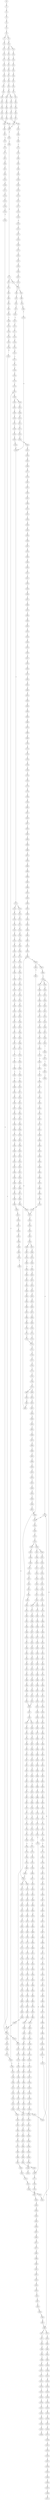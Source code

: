strict digraph  {
	S0 -> S1 [ label = T ];
	S1 -> S2 [ label = T ];
	S2 -> S3 [ label = C ];
	S3 -> S4 [ label = A ];
	S4 -> S5 [ label = A ];
	S5 -> S6 [ label = C ];
	S6 -> S7 [ label = C ];
	S6 -> S8 [ label = T ];
	S7 -> S9 [ label = G ];
	S8 -> S10 [ label = G ];
	S9 -> S11 [ label = G ];
	S10 -> S12 [ label = G ];
	S10 -> S13 [ label = C ];
	S11 -> S14 [ label = C ];
	S12 -> S15 [ label = C ];
	S13 -> S16 [ label = C ];
	S14 -> S17 [ label = C ];
	S15 -> S18 [ label = C ];
	S16 -> S19 [ label = C ];
	S17 -> S20 [ label = C ];
	S18 -> S21 [ label = C ];
	S19 -> S22 [ label = T ];
	S20 -> S23 [ label = A ];
	S21 -> S24 [ label = A ];
	S22 -> S25 [ label = A ];
	S23 -> S26 [ label = G ];
	S24 -> S27 [ label = G ];
	S25 -> S28 [ label = G ];
	S26 -> S29 [ label = T ];
	S27 -> S30 [ label = G ];
	S28 -> S31 [ label = G ];
	S29 -> S32 [ label = T ];
	S30 -> S33 [ label = T ];
	S31 -> S34 [ label = T ];
	S32 -> S35 [ label = G ];
	S33 -> S36 [ label = G ];
	S34 -> S37 [ label = G ];
	S35 -> S38 [ label = T ];
	S36 -> S39 [ label = C ];
	S36 -> S40 [ label = G ];
	S37 -> S41 [ label = T ];
	S38 -> S42 [ label = G ];
	S39 -> S43 [ label = G ];
	S40 -> S44 [ label = G ];
	S41 -> S45 [ label = G ];
	S42 -> S46 [ label = C ];
	S43 -> S47 [ label = C ];
	S44 -> S48 [ label = C ];
	S45 -> S49 [ label = C ];
	S46 -> S50 [ label = G ];
	S47 -> S51 [ label = G ];
	S48 -> S52 [ label = T ];
	S49 -> S53 [ label = G ];
	S50 -> S54 [ label = T ];
	S51 -> S55 [ label = T ];
	S52 -> S56 [ label = T ];
	S53 -> S57 [ label = T ];
	S54 -> S58 [ label = C ];
	S55 -> S59 [ label = C ];
	S56 -> S60 [ label = C ];
	S57 -> S61 [ label = C ];
	S58 -> S62 [ label = G ];
	S59 -> S63 [ label = G ];
	S60 -> S64 [ label = G ];
	S61 -> S62 [ label = G ];
	S62 -> S65 [ label = A ];
	S63 -> S66 [ label = T ];
	S64 -> S67 [ label = A ];
	S65 -> S68 [ label = A ];
	S66 -> S69 [ label = G ];
	S67 -> S70 [ label = A ];
	S68 -> S71 [ label = C ];
	S69 -> S72 [ label = C ];
	S70 -> S73 [ label = C ];
	S71 -> S74 [ label = C ];
	S71 -> S75 [ label = A ];
	S72 -> S76 [ label = A ];
	S73 -> S77 [ label = A ];
	S74 -> S78 [ label = T ];
	S75 -> S79 [ label = C ];
	S76 -> S80 [ label = T ];
	S77 -> S81 [ label = C ];
	S78 -> S82 [ label = T ];
	S78 -> S83 [ label = G ];
	S79 -> S84 [ label = C ];
	S80 -> S85 [ label = C ];
	S81 -> S86 [ label = G ];
	S82 -> S87 [ label = C ];
	S83 -> S88 [ label = T ];
	S84 -> S89 [ label = C ];
	S85 -> S90 [ label = C ];
	S86 -> S91 [ label = C ];
	S87 -> S92 [ label = G ];
	S88 -> S93 [ label = C ];
	S89 -> S94 [ label = G ];
	S90 -> S95 [ label = G ];
	S91 -> S96 [ label = G ];
	S92 -> S97 [ label = T ];
	S93 -> S98 [ label = G ];
	S94 -> S99 [ label = T ];
	S95 -> S100 [ label = C ];
	S96 -> S101 [ label = C ];
	S97 -> S102 [ label = A ];
	S98 -> S103 [ label = C ];
	S99 -> S104 [ label = A ];
	S100 -> S105 [ label = A ];
	S101 -> S106 [ label = A ];
	S102 -> S107 [ label = C ];
	S103 -> S108 [ label = G ];
	S104 -> S109 [ label = C ];
	S105 -> S110 [ label = C ];
	S106 -> S111 [ label = C ];
	S107 -> S112 [ label = T ];
	S108 -> S113 [ label = C ];
	S109 -> S114 [ label = G ];
	S110 -> S115 [ label = G ];
	S111 -> S116 [ label = G ];
	S112 -> S117 [ label = T ];
	S113 -> S118 [ label = G ];
	S113 -> S119 [ label = A ];
	S114 -> S120 [ label = T ];
	S115 -> S121 [ label = T ];
	S116 -> S122 [ label = T ];
	S117 -> S123 [ label = C ];
	S118 -> S124 [ label = A ];
	S119 -> S125 [ label = A ];
	S120 -> S126 [ label = C ];
	S121 -> S127 [ label = C ];
	S122 -> S128 [ label = C ];
	S123 -> S129 [ label = A ];
	S124 -> S130 [ label = G ];
	S125 -> S131 [ label = C ];
	S126 -> S132 [ label = C ];
	S127 -> S133 [ label = G ];
	S128 -> S134 [ label = C ];
	S129 -> S135 [ label = A ];
	S130 -> S136 [ label = C ];
	S131 -> S137 [ label = C ];
	S132 -> S138 [ label = A ];
	S133 -> S139 [ label = A ];
	S134 -> S140 [ label = A ];
	S135 -> S141 [ label = G ];
	S136 -> S142 [ label = A ];
	S137 -> S143 [ label = C ];
	S138 -> S144 [ label = G ];
	S139 -> S145 [ label = G ];
	S140 -> S146 [ label = G ];
	S141 -> S147 [ label = C ];
	S142 -> S148 [ label = G ];
	S143 -> S149 [ label = G ];
	S144 -> S150 [ label = C ];
	S145 -> S151 [ label = C ];
	S146 -> S150 [ label = C ];
	S147 -> S152 [ label = G ];
	S148 -> S153 [ label = T ];
	S149 -> S154 [ label = T ];
	S150 -> S155 [ label = T ];
	S150 -> S156 [ label = G ];
	S151 -> S157 [ label = G ];
	S152 -> S158 [ label = A ];
	S153 -> S159 [ label = G ];
	S154 -> S160 [ label = A ];
	S155 -> S161 [ label = T ];
	S156 -> S162 [ label = A ];
	S157 -> S163 [ label = A ];
	S158 -> S164 [ label = G ];
	S159 -> S165 [ label = C ];
	S160 -> S166 [ label = C ];
	S161 -> S167 [ label = C ];
	S162 -> S168 [ label = G ];
	S163 -> S169 [ label = G ];
	S164 -> S170 [ label = T ];
	S165 -> S171 [ label = A ];
	S166 -> S172 [ label = A ];
	S167 -> S173 [ label = A ];
	S168 -> S174 [ label = T ];
	S169 -> S175 [ label = T ];
	S170 -> S176 [ label = C ];
	S171 -> S177 [ label = A ];
	S172 -> S178 [ label = G ];
	S173 -> S179 [ label = C ];
	S174 -> S180 [ label = C ];
	S175 -> S181 [ label = C ];
	S176 -> S182 [ label = C ];
	S177 -> S183 [ label = C ];
	S178 -> S184 [ label = C ];
	S179 -> S185 [ label = G ];
	S180 -> S182 [ label = C ];
	S180 -> S186 [ label = T ];
	S181 -> S187 [ label = G ];
	S182 -> S188 [ label = C ];
	S183 -> S189 [ label = A ];
	S184 -> S190 [ label = A ];
	S185 -> S191 [ label = C ];
	S186 -> S192 [ label = C ];
	S187 -> S193 [ label = A ];
	S188 -> S194 [ label = T ];
	S188 -> S195 [ label = G ];
	S189 -> S196 [ label = G ];
	S190 -> S197 [ label = G ];
	S191 -> S198 [ label = C ];
	S192 -> S199 [ label = G ];
	S193 -> S200 [ label = A ];
	S194 -> S201 [ label = C ];
	S195 -> S202 [ label = C ];
	S196 -> S203 [ label = C ];
	S197 -> S204 [ label = G ];
	S198 -> S205 [ label = C ];
	S199 -> S206 [ label = T ];
	S200 -> S207 [ label = C ];
	S201 -> S208 [ label = C ];
	S202 -> S209 [ label = C ];
	S203 -> S210 [ label = T ];
	S204 -> S211 [ label = T ];
	S205 -> S212 [ label = T ];
	S206 -> S213 [ label = C ];
	S207 -> S214 [ label = C ];
	S208 -> S215 [ label = G ];
	S209 -> S216 [ label = T ];
	S210 -> S217 [ label = A ];
	S211 -> S218 [ label = G ];
	S212 -> S219 [ label = T ];
	S213 -> S220 [ label = T ];
	S214 -> S78 [ label = T ];
	S215 -> S221 [ label = G ];
	S216 -> S222 [ label = G ];
	S217 -> S223 [ label = C ];
	S218 -> S224 [ label = C ];
	S219 -> S225 [ label = C ];
	S220 -> S226 [ label = G ];
	S221 -> S227 [ label = T ];
	S222 -> S228 [ label = T ];
	S223 -> S229 [ label = G ];
	S224 -> S230 [ label = A ];
	S225 -> S231 [ label = A ];
	S226 -> S232 [ label = T ];
	S227 -> S233 [ label = C ];
	S228 -> S234 [ label = C ];
	S229 -> S235 [ label = A ];
	S230 -> S236 [ label = C ];
	S231 -> S237 [ label = T ];
	S232 -> S238 [ label = T ];
	S233 -> S239 [ label = T ];
	S234 -> S240 [ label = G ];
	S235 -> S241 [ label = G ];
	S236 -> S242 [ label = G ];
	S237 -> S243 [ label = C ];
	S238 -> S244 [ label = C ];
	S239 -> S245 [ label = G ];
	S240 -> S246 [ label = C ];
	S241 -> S247 [ label = A ];
	S242 -> S248 [ label = C ];
	S243 -> S249 [ label = C ];
	S244 -> S250 [ label = C ];
	S245 -> S251 [ label = G ];
	S246 -> S108 [ label = G ];
	S247 -> S252 [ label = A ];
	S248 -> S253 [ label = G ];
	S249 -> S254 [ label = A ];
	S250 -> S255 [ label = G ];
	S251 -> S256 [ label = A ];
	S252 -> S257 [ label = C ];
	S253 -> S258 [ label = G ];
	S254 -> S259 [ label = G ];
	S255 -> S260 [ label = T ];
	S256 -> S261 [ label = G ];
	S257 -> S262 [ label = T ];
	S258 -> S263 [ label = T ];
	S259 -> S264 [ label = A ];
	S260 -> S265 [ label = G ];
	S261 -> S266 [ label = G ];
	S262 -> S267 [ label = G ];
	S263 -> S268 [ label = G ];
	S264 -> S269 [ label = A ];
	S265 -> S270 [ label = G ];
	S266 -> S271 [ label = G ];
	S267 -> S272 [ label = G ];
	S268 -> S273 [ label = C ];
	S269 -> S274 [ label = C ];
	S270 -> S275 [ label = C ];
	S271 -> S276 [ label = T ];
	S272 -> S277 [ label = C ];
	S273 -> S278 [ label = C ];
	S274 -> S279 [ label = C ];
	S275 -> S280 [ label = C ];
	S276 -> S281 [ label = G ];
	S277 -> S282 [ label = G ];
	S278 -> S283 [ label = G ];
	S279 -> S284 [ label = A ];
	S279 -> S285 [ label = G ];
	S280 -> S286 [ label = C ];
	S281 -> S287 [ label = T ];
	S282 -> S288 [ label = C ];
	S283 -> S289 [ label = C ];
	S284 -> S290 [ label = G ];
	S284 -> S291 [ label = C ];
	S285 -> S292 [ label = G ];
	S286 -> S293 [ label = G ];
	S287 -> S294 [ label = T ];
	S288 -> S295 [ label = A ];
	S289 -> S296 [ label = A ];
	S290 -> S297 [ label = A ];
	S291 -> S298 [ label = C ];
	S292 -> S299 [ label = A ];
	S293 -> S300 [ label = T ];
	S294 -> S301 [ label = C ];
	S295 -> S302 [ label = G ];
	S296 -> S303 [ label = A ];
	S297 -> S304 [ label = C ];
	S298 -> S305 [ label = A ];
	S299 -> S306 [ label = C ];
	S300 -> S307 [ label = C ];
	S301 -> S308 [ label = C ];
	S302 -> S309 [ label = C ];
	S303 -> S310 [ label = C ];
	S304 -> S311 [ label = T ];
	S305 -> S312 [ label = C ];
	S306 -> S313 [ label = G ];
	S307 -> S314 [ label = C ];
	S308 -> S315 [ label = A ];
	S309 -> S316 [ label = G ];
	S310 -> S317 [ label = C ];
	S311 -> S318 [ label = C ];
	S312 -> S319 [ label = C ];
	S313 -> S320 [ label = C ];
	S314 -> S321 [ label = A ];
	S315 -> S322 [ label = G ];
	S316 -> S323 [ label = G ];
	S317 -> S324 [ label = A ];
	S318 -> S325 [ label = C ];
	S319 -> S326 [ label = C ];
	S320 -> S327 [ label = C ];
	S321 -> S328 [ label = G ];
	S322 -> S329 [ label = C ];
	S323 -> S330 [ label = G ];
	S324 -> S331 [ label = G ];
	S325 -> S332 [ label = C ];
	S326 -> S333 [ label = C ];
	S327 -> S334 [ label = C ];
	S328 -> S335 [ label = T ];
	S329 -> S336 [ label = A ];
	S330 -> S337 [ label = T ];
	S331 -> S338 [ label = T ];
	S332 -> S339 [ label = A ];
	S333 -> S340 [ label = T ];
	S334 -> S341 [ label = A ];
	S335 -> S342 [ label = A ];
	S336 -> S343 [ label = G ];
	S337 -> S344 [ label = G ];
	S338 -> S345 [ label = C ];
	S339 -> S346 [ label = T ];
	S340 -> S347 [ label = T ];
	S341 -> S348 [ label = T ];
	S342 -> S349 [ label = G ];
	S343 -> S350 [ label = A ];
	S344 -> S351 [ label = C ];
	S345 -> S352 [ label = G ];
	S346 -> S353 [ label = C ];
	S347 -> S354 [ label = C ];
	S348 -> S355 [ label = C ];
	S349 -> S356 [ label = G ];
	S349 -> S357 [ label = C ];
	S350 -> S358 [ label = T ];
	S351 -> S359 [ label = C ];
	S352 -> S360 [ label = C ];
	S353 -> S361 [ label = T ];
	S354 -> S362 [ label = C ];
	S354 -> S363 [ label = G ];
	S355 -> S364 [ label = G ];
	S356 -> S365 [ label = G ];
	S357 -> S366 [ label = T ];
	S358 -> S367 [ label = A ];
	S359 -> S368 [ label = G ];
	S360 -> S369 [ label = G ];
	S361 -> S370 [ label = G ];
	S362 -> S371 [ label = T ];
	S363 -> S372 [ label = A ];
	S364 -> S373 [ label = T ];
	S365 -> S374 [ label = T ];
	S366 -> S375 [ label = C ];
	S367 -> S376 [ label = A ];
	S368 -> S377 [ label = C ];
	S369 -> S378 [ label = C ];
	S370 -> S379 [ label = C ];
	S371 -> S380 [ label = G ];
	S372 -> S381 [ label = T ];
	S373 -> S382 [ label = C ];
	S374 -> S383 [ label = C ];
	S375 -> S384 [ label = C ];
	S376 -> S385 [ label = A ];
	S377 -> S386 [ label = C ];
	S378 -> S387 [ label = A ];
	S379 -> S388 [ label = C ];
	S380 -> S389 [ label = T ];
	S381 -> S390 [ label = C ];
	S382 -> S391 [ label = C ];
	S383 -> S392 [ label = A ];
	S384 -> S393 [ label = A ];
	S385 -> S394 [ label = A ];
	S386 -> S395 [ label = G ];
	S387 -> S396 [ label = G ];
	S388 -> S397 [ label = A ];
	S389 -> S398 [ label = C ];
	S390 -> S399 [ label = G ];
	S391 -> S400 [ label = T ];
	S392 -> S401 [ label = C ];
	S393 -> S402 [ label = C ];
	S394 -> S403 [ label = A ];
	S395 -> S404 [ label = G ];
	S396 -> S405 [ label = C ];
	S397 -> S406 [ label = G ];
	S398 -> S407 [ label = C ];
	S399 -> S408 [ label = T ];
	S400 -> S409 [ label = C ];
	S401 -> S410 [ label = T ];
	S402 -> S411 [ label = C ];
	S403 -> S412 [ label = C ];
	S404 -> S413 [ label = T ];
	S405 -> S414 [ label = C ];
	S406 -> S415 [ label = T ];
	S407 -> S416 [ label = T ];
	S408 -> S417 [ label = T ];
	S409 -> S418 [ label = T ];
	S410 -> S419 [ label = C ];
	S411 -> S420 [ label = G ];
	S412 -> S421 [ label = T ];
	S413 -> S422 [ label = G ];
	S414 -> S423 [ label = G ];
	S415 -> S424 [ label = C ];
	S416 -> S425 [ label = T ];
	S417 -> S426 [ label = T ];
	S418 -> S427 [ label = T ];
	S419 -> S428 [ label = G ];
	S420 -> S429 [ label = G ];
	S421 -> S430 [ label = T ];
	S422 -> S431 [ label = G ];
	S423 -> S432 [ label = G ];
	S424 -> S433 [ label = G ];
	S425 -> S434 [ label = G ];
	S426 -> S435 [ label = G ];
	S427 -> S436 [ label = C ];
	S428 -> S437 [ label = C ];
	S429 -> S438 [ label = A ];
	S430 -> S439 [ label = T ];
	S431 -> S440 [ label = T ];
	S432 -> S441 [ label = T ];
	S433 -> S442 [ label = T ];
	S434 -> S443 [ label = T ];
	S435 -> S444 [ label = T ];
	S436 -> S445 [ label = T ];
	S437 -> S446 [ label = T ];
	S438 -> S447 [ label = C ];
	S439 -> S448 [ label = G ];
	S440 -> S449 [ label = G ];
	S441 -> S450 [ label = G ];
	S442 -> S451 [ label = A ];
	S443 -> S452 [ label = A ];
	S444 -> S453 [ label = A ];
	S445 -> S454 [ label = C ];
	S446 -> S455 [ label = T ];
	S447 -> S456 [ label = G ];
	S448 -> S457 [ label = C ];
	S449 -> S458 [ label = G ];
	S450 -> S459 [ label = G ];
	S451 -> S460 [ label = A ];
	S452 -> S461 [ label = G ];
	S453 -> S462 [ label = G ];
	S454 -> S463 [ label = G ];
	S455 -> S464 [ label = C ];
	S456 -> S465 [ label = T ];
	S457 -> S466 [ label = C ];
	S458 -> S467 [ label = A ];
	S459 -> S468 [ label = A ];
	S460 -> S469 [ label = G ];
	S461 -> S470 [ label = G ];
	S462 -> S471 [ label = G ];
	S463 -> S472 [ label = G ];
	S464 -> S473 [ label = A ];
	S465 -> S474 [ label = C ];
	S466 -> S475 [ label = G ];
	S467 -> S476 [ label = A ];
	S468 -> S477 [ label = A ];
	S469 -> S478 [ label = A ];
	S470 -> S479 [ label = A ];
	S471 -> S480 [ label = A ];
	S472 -> S481 [ label = A ];
	S473 -> S482 [ label = T ];
	S474 -> S483 [ label = G ];
	S475 -> S484 [ label = T ];
	S476 -> S485 [ label = C ];
	S477 -> S486 [ label = G ];
	S478 -> S487 [ label = C ];
	S479 -> S488 [ label = G ];
	S480 -> S489 [ label = A ];
	S481 -> S490 [ label = G ];
	S482 -> S491 [ label = C ];
	S483 -> S492 [ label = T ];
	S484 -> S493 [ label = A ];
	S485 -> S494 [ label = C ];
	S486 -> S495 [ label = A ];
	S487 -> S496 [ label = G ];
	S488 -> S497 [ label = A ];
	S489 -> S498 [ label = A ];
	S490 -> S499 [ label = A ];
	S491 -> S500 [ label = C ];
	S492 -> S501 [ label = G ];
	S493 -> S502 [ label = G ];
	S494 -> S503 [ label = T ];
	S495 -> S504 [ label = A ];
	S496 -> S505 [ label = G ];
	S497 -> S506 [ label = G ];
	S498 -> S507 [ label = G ];
	S499 -> S508 [ label = G ];
	S500 -> S254 [ label = A ];
	S501 -> S509 [ label = A ];
	S502 -> S510 [ label = C ];
	S503 -> S511 [ label = C ];
	S504 -> S512 [ label = C ];
	S505 -> S513 [ label = C ];
	S506 -> S514 [ label = G ];
	S507 -> S515 [ label = G ];
	S508 -> S516 [ label = G ];
	S509 -> S517 [ label = C ];
	S510 -> S518 [ label = C ];
	S511 -> S519 [ label = G ];
	S512 -> S520 [ label = G ];
	S513 -> S521 [ label = T ];
	S514 -> S522 [ label = T ];
	S515 -> S523 [ label = T ];
	S516 -> S524 [ label = T ];
	S517 -> S525 [ label = C ];
	S518 -> S526 [ label = G ];
	S519 -> S527 [ label = G ];
	S520 -> S528 [ label = G ];
	S521 -> S529 [ label = C ];
	S522 -> S530 [ label = C ];
	S523 -> S531 [ label = C ];
	S524 -> S530 [ label = C ];
	S525 -> S532 [ label = G ];
	S526 -> S533 [ label = G ];
	S527 -> S534 [ label = C ];
	S528 -> S535 [ label = C ];
	S529 -> S536 [ label = T ];
	S530 -> S537 [ label = C ];
	S531 -> S538 [ label = C ];
	S532 -> S539 [ label = G ];
	S533 -> S540 [ label = T ];
	S534 -> S541 [ label = A ];
	S535 -> S542 [ label = A ];
	S536 -> S543 [ label = C ];
	S537 -> S544 [ label = C ];
	S538 -> S545 [ label = C ];
	S539 -> S546 [ label = T ];
	S540 -> S547 [ label = G ];
	S541 -> S548 [ label = C ];
	S542 -> S549 [ label = C ];
	S543 -> S550 [ label = G ];
	S544 -> S551 [ label = A ];
	S544 -> S552 [ label = G ];
	S545 -> S553 [ label = G ];
	S546 -> S554 [ label = C ];
	S547 -> S555 [ label = A ];
	S548 -> S556 [ label = G ];
	S549 -> S557 [ label = C ];
	S549 -> S558 [ label = T ];
	S550 -> S559 [ label = A ];
	S551 -> S560 [ label = G ];
	S552 -> S561 [ label = G ];
	S553 -> S562 [ label = A ];
	S554 -> S563 [ label = G ];
	S555 -> S564 [ label = C ];
	S556 -> S565 [ label = C ];
	S557 -> S566 [ label = G ];
	S558 -> S567 [ label = G ];
	S559 -> S568 [ label = A ];
	S560 -> S569 [ label = A ];
	S561 -> S570 [ label = A ];
	S562 -> S571 [ label = A ];
	S563 -> S572 [ label = C ];
	S564 -> S573 [ label = G ];
	S565 -> S574 [ label = G ];
	S566 -> S575 [ label = G ];
	S567 -> S576 [ label = G ];
	S568 -> S577 [ label = G ];
	S569 -> S578 [ label = G ];
	S570 -> S579 [ label = G ];
	S571 -> S580 [ label = G ];
	S572 -> S581 [ label = G ];
	S573 -> S582 [ label = T ];
	S574 -> S583 [ label = C ];
	S575 -> S584 [ label = G ];
	S576 -> S585 [ label = G ];
	S577 -> S586 [ label = T ];
	S578 -> S587 [ label = C ];
	S579 -> S588 [ label = G ];
	S580 -> S589 [ label = T ];
	S581 -> S590 [ label = T ];
	S582 -> S591 [ label = G ];
	S583 -> S592 [ label = G ];
	S584 -> S593 [ label = A ];
	S585 -> S594 [ label = A ];
	S586 -> S595 [ label = C ];
	S587 -> S596 [ label = C ];
	S588 -> S597 [ label = C ];
	S589 -> S598 [ label = C ];
	S590 -> S599 [ label = A ];
	S591 -> S600 [ label = G ];
	S592 -> S601 [ label = C ];
	S592 -> S602 [ label = G ];
	S593 -> S603 [ label = A ];
	S594 -> S604 [ label = A ];
	S595 -> S605 [ label = G ];
	S596 -> S606 [ label = A ];
	S597 -> S607 [ label = G ];
	S598 -> S608 [ label = G ];
	S599 -> S609 [ label = G ];
	S600 -> S610 [ label = G ];
	S601 -> S611 [ label = G ];
	S602 -> S612 [ label = C ];
	S603 -> S613 [ label = T ];
	S604 -> S614 [ label = C ];
	S605 -> S615 [ label = C ];
	S606 -> S616 [ label = C ];
	S607 -> S617 [ label = T ];
	S608 -> S618 [ label = A ];
	S609 -> S619 [ label = C ];
	S610 -> S620 [ label = T ];
	S611 -> S621 [ label = T ];
	S612 -> S622 [ label = T ];
	S613 -> S623 [ label = T ];
	S614 -> S624 [ label = T ];
	S615 -> S625 [ label = G ];
	S616 -> S626 [ label = G ];
	S617 -> S627 [ label = G ];
	S618 -> S628 [ label = G ];
	S619 -> S629 [ label = C ];
	S620 -> S630 [ label = A ];
	S621 -> S631 [ label = C ];
	S622 -> S632 [ label = G ];
	S623 -> S633 [ label = G ];
	S624 -> S634 [ label = G ];
	S625 -> S635 [ label = G ];
	S626 -> S636 [ label = G ];
	S627 -> S637 [ label = G ];
	S628 -> S638 [ label = G ];
	S629 -> S639 [ label = G ];
	S630 -> S640 [ label = C ];
	S631 -> S641 [ label = G ];
	S632 -> S642 [ label = G ];
	S633 -> S643 [ label = A ];
	S634 -> S644 [ label = G ];
	S635 -> S645 [ label = C ];
	S636 -> S646 [ label = T ];
	S637 -> S647 [ label = T ];
	S638 -> S648 [ label = T ];
	S639 -> S649 [ label = C ];
	S640 -> S650 [ label = T ];
	S641 -> S651 [ label = A ];
	S642 -> S652 [ label = A ];
	S643 -> S653 [ label = A ];
	S644 -> S654 [ label = A ];
	S645 -> S655 [ label = T ];
	S646 -> S656 [ label = T ];
	S647 -> S657 [ label = A ];
	S648 -> S658 [ label = A ];
	S649 -> S659 [ label = T ];
	S650 -> S660 [ label = A ];
	S651 -> S661 [ label = C ];
	S652 -> S662 [ label = A ];
	S653 -> S663 [ label = C ];
	S654 -> S664 [ label = C ];
	S655 -> S665 [ label = A ];
	S656 -> S666 [ label = A ];
	S657 -> S667 [ label = T ];
	S658 -> S668 [ label = T ];
	S659 -> S669 [ label = G ];
	S660 -> S670 [ label = T ];
	S661 -> S671 [ label = G ];
	S662 -> S672 [ label = T ];
	S663 -> S673 [ label = C ];
	S664 -> S674 [ label = C ];
	S665 -> S675 [ label = T ];
	S666 -> S676 [ label = C ];
	S667 -> S677 [ label = G ];
	S668 -> S678 [ label = A ];
	S669 -> S679 [ label = G ];
	S670 -> S680 [ label = T ];
	S671 -> S681 [ label = C ];
	S672 -> S682 [ label = G ];
	S673 -> S683 [ label = C ];
	S674 -> S684 [ label = C ];
	S675 -> S685 [ label = A ];
	S676 -> S686 [ label = T ];
	S677 -> S687 [ label = A ];
	S678 -> S688 [ label = A ];
	S679 -> S689 [ label = A ];
	S680 -> S690 [ label = G ];
	S681 -> S691 [ label = G ];
	S682 -> S692 [ label = G ];
	S683 -> S693 [ label = G ];
	S684 -> S694 [ label = G ];
	S685 -> S695 [ label = G ];
	S686 -> S696 [ label = G ];
	S687 -> S697 [ label = G ];
	S688 -> S698 [ label = G ];
	S689 -> S699 [ label = A ];
	S690 -> S700 [ label = G ];
	S691 -> S701 [ label = C ];
	S692 -> S702 [ label = G ];
	S693 -> S703 [ label = T ];
	S694 -> S704 [ label = T ];
	S695 -> S705 [ label = T ];
	S696 -> S706 [ label = C ];
	S697 -> S707 [ label = C ];
	S698 -> S708 [ label = T ];
	S699 -> S709 [ label = G ];
	S700 -> S710 [ label = A ];
	S701 -> S711 [ label = C ];
	S702 -> S712 [ label = G ];
	S703 -> S713 [ label = C ];
	S704 -> S714 [ label = C ];
	S705 -> S715 [ label = A ];
	S706 -> S716 [ label = A ];
	S707 -> S717 [ label = G ];
	S708 -> S718 [ label = C ];
	S709 -> S719 [ label = A ];
	S710 -> S720 [ label = A ];
	S711 -> S721 [ label = T ];
	S712 -> S722 [ label = T ];
	S713 -> S723 [ label = T ];
	S714 -> S724 [ label = T ];
	S715 -> S725 [ label = G ];
	S716 -> S726 [ label = G ];
	S717 -> S727 [ label = G ];
	S718 -> S728 [ label = G ];
	S719 -> S729 [ label = A ];
	S720 -> S730 [ label = C ];
	S721 -> S731 [ label = C ];
	S722 -> S732 [ label = C ];
	S723 -> S733 [ label = C ];
	S724 -> S733 [ label = C ];
	S725 -> S734 [ label = C ];
	S726 -> S735 [ label = A ];
	S727 -> S736 [ label = T ];
	S728 -> S737 [ label = T ];
	S729 -> S512 [ label = C ];
	S730 -> S738 [ label = G ];
	S731 -> S739 [ label = G ];
	S732 -> S740 [ label = C ];
	S733 -> S741 [ label = G ];
	S734 -> S742 [ label = C ];
	S735 -> S743 [ label = C ];
	S736 -> S744 [ label = C ];
	S737 -> S745 [ label = G ];
	S738 -> S746 [ label = G ];
	S739 -> S747 [ label = G ];
	S740 -> S748 [ label = G ];
	S741 -> S749 [ label = G ];
	S742 -> S750 [ label = G ];
	S743 -> S751 [ label = G ];
	S744 -> S752 [ label = G ];
	S745 -> S753 [ label = G ];
	S746 -> S754 [ label = T ];
	S747 -> S755 [ label = G ];
	S748 -> S756 [ label = C ];
	S749 -> S757 [ label = C ];
	S750 -> S758 [ label = A ];
	S751 -> S759 [ label = G ];
	S752 -> S760 [ label = C ];
	S753 -> S761 [ label = T ];
	S754 -> S762 [ label = A ];
	S755 -> S763 [ label = C ];
	S756 -> S764 [ label = C ];
	S757 -> S765 [ label = A ];
	S758 -> S766 [ label = A ];
	S759 -> S767 [ label = A ];
	S760 -> S768 [ label = A ];
	S761 -> S769 [ label = A ];
	S762 -> S770 [ label = C ];
	S763 -> S771 [ label = T ];
	S764 -> S772 [ label = G ];
	S765 -> S773 [ label = C ];
	S766 -> S774 [ label = A ];
	S767 -> S775 [ label = C ];
	S768 -> S776 [ label = C ];
	S769 -> S777 [ label = C ];
	S770 -> S778 [ label = G ];
	S771 -> S779 [ label = C ];
	S772 -> S780 [ label = G ];
	S773 -> S781 [ label = C ];
	S774 -> S782 [ label = C ];
	S775 -> S783 [ label = A ];
	S776 -> S784 [ label = G ];
	S777 -> S785 [ label = C ];
	S778 -> S786 [ label = A ];
	S779 -> S787 [ label = A ];
	S780 -> S788 [ label = A ];
	S781 -> S789 [ label = G ];
	S782 -> S790 [ label = C ];
	S783 -> S791 [ label = C ];
	S784 -> S792 [ label = C ];
	S785 -> S793 [ label = G ];
	S786 -> S794 [ label = A ];
	S787 -> S795 [ label = C ];
	S788 -> S796 [ label = A ];
	S789 -> S797 [ label = A ];
	S790 -> S798 [ label = C ];
	S791 -> S799 [ label = A ];
	S792 -> S800 [ label = G ];
	S793 -> S801 [ label = G ];
	S794 -> S802 [ label = G ];
	S795 -> S803 [ label = G ];
	S796 -> S804 [ label = C ];
	S797 -> S805 [ label = G ];
	S797 -> S806 [ label = A ];
	S798 -> S807 [ label = C ];
	S799 -> S808 [ label = C ];
	S800 -> S809 [ label = C ];
	S801 -> S810 [ label = T ];
	S802 -> S811 [ label = A ];
	S803 -> S812 [ label = T ];
	S804 -> S813 [ label = T ];
	S805 -> S814 [ label = T ];
	S806 -> S815 [ label = T ];
	S807 -> S816 [ label = G ];
	S808 -> S817 [ label = C ];
	S809 -> S592 [ label = G ];
	S810 -> S818 [ label = G ];
	S811 -> S819 [ label = A ];
	S812 -> S820 [ label = C ];
	S813 -> S821 [ label = G ];
	S814 -> S822 [ label = C ];
	S815 -> S823 [ label = G ];
	S816 -> S824 [ label = A ];
	S817 -> S825 [ label = T ];
	S818 -> S826 [ label = G ];
	S819 -> S827 [ label = G ];
	S820 -> S828 [ label = C ];
	S821 -> S829 [ label = C ];
	S822 -> S830 [ label = C ];
	S823 -> S831 [ label = T ];
	S824 -> S832 [ label = C ];
	S825 -> S833 [ label = C ];
	S826 -> S834 [ label = T ];
	S827 -> S835 [ label = T ];
	S828 -> S836 [ label = A ];
	S829 -> S837 [ label = A ];
	S830 -> S838 [ label = A ];
	S831 -> S839 [ label = A ];
	S832 -> S840 [ label = T ];
	S833 -> S841 [ label = T ];
	S834 -> S842 [ label = T ];
	S835 -> S843 [ label = G ];
	S836 -> S146 [ label = G ];
	S837 -> S844 [ label = A ];
	S838 -> S845 [ label = G ];
	S839 -> S846 [ label = G ];
	S840 -> S847 [ label = A ];
	S841 -> S848 [ label = A ];
	S842 -> S849 [ label = A ];
	S843 -> S850 [ label = T ];
	S844 -> S851 [ label = C ];
	S845 -> S852 [ label = T ];
	S845 -> S853 [ label = C ];
	S846 -> S854 [ label = T ];
	S847 -> S855 [ label = G ];
	S848 -> S856 [ label = G ];
	S849 -> S857 [ label = G ];
	S850 -> S858 [ label = C ];
	S851 -> S859 [ label = C ];
	S852 -> S860 [ label = A ];
	S853 -> S861 [ label = T ];
	S854 -> S862 [ label = T ];
	S855 -> S863 [ label = A ];
	S856 -> S864 [ label = A ];
	S857 -> S865 [ label = A ];
	S858 -> S866 [ label = C ];
	S859 -> S867 [ label = A ];
	S860 -> S349 [ label = G ];
	S861 -> S161 [ label = T ];
	S862 -> S868 [ label = T ];
	S863 -> S869 [ label = A ];
	S864 -> S870 [ label = A ];
	S865 -> S871 [ label = A ];
	S866 -> S872 [ label = T ];
	S867 -> S873 [ label = G ];
	S868 -> S874 [ label = C ];
	S869 -> S875 [ label = T ];
	S870 -> S876 [ label = C ];
	S871 -> S877 [ label = G ];
	S872 -> S878 [ label = G ];
	S873 -> S879 [ label = A ];
	S874 -> S880 [ label = A ];
	S875 -> S881 [ label = C ];
	S876 -> S882 [ label = G ];
	S877 -> S883 [ label = G ];
	S878 -> S884 [ label = G ];
	S879 -> S885 [ label = A ];
	S880 -> S886 [ label = C ];
	S881 -> S887 [ label = G ];
	S882 -> S888 [ label = A ];
	S883 -> S889 [ label = G ];
	S884 -> S890 [ label = C ];
	S885 -> S891 [ label = C ];
	S886 -> S892 [ label = T ];
	S887 -> S893 [ label = G ];
	S888 -> S894 [ label = G ];
	S889 -> S895 [ label = G ];
	S890 -> S896 [ label = C ];
	S891 -> S897 [ label = A ];
	S892 -> S898 [ label = C ];
	S893 -> S899 [ label = G ];
	S894 -> S900 [ label = G ];
	S895 -> S901 [ label = G ];
	S896 -> S902 [ label = T ];
	S897 -> S903 [ label = G ];
	S898 -> S904 [ label = C ];
	S899 -> S905 [ label = T ];
	S900 -> S906 [ label = T ];
	S901 -> S907 [ label = T ];
	S902 -> S908 [ label = G ];
	S903 -> S909 [ label = C ];
	S904 -> S910 [ label = T ];
	S905 -> S911 [ label = A ];
	S906 -> S912 [ label = G ];
	S907 -> S913 [ label = C ];
	S908 -> S914 [ label = G ];
	S909 -> S915 [ label = C ];
	S910 -> S916 [ label = T ];
	S911 -> S917 [ label = T ];
	S912 -> S918 [ label = T ];
	S913 -> S919 [ label = C ];
	S914 -> S920 [ label = G ];
	S915 -> S921 [ label = G ];
	S916 -> S922 [ label = T ];
	S917 -> S923 [ label = C ];
	S918 -> S924 [ label = C ];
	S919 -> S925 [ label = G ];
	S920 -> S926 [ label = T ];
	S921 -> S927 [ label = T ];
	S922 -> S928 [ label = C ];
	S923 -> S929 [ label = C ];
	S924 -> S930 [ label = C ];
	S925 -> S931 [ label = T ];
	S926 -> S932 [ label = C ];
	S927 -> S933 [ label = C ];
	S928 -> S934 [ label = A ];
	S929 -> S935 [ label = C ];
	S930 -> S936 [ label = C ];
	S931 -> S937 [ label = C ];
	S932 -> S938 [ label = C ];
	S933 -> S939 [ label = C ];
	S934 -> S940 [ label = T ];
	S935 -> S941 [ label = G ];
	S936 -> S942 [ label = T ];
	S937 -> S943 [ label = G ];
	S938 -> S944 [ label = C ];
	S939 -> S945 [ label = T ];
	S940 -> S946 [ label = C ];
	S941 -> S947 [ label = A ];
	S942 -> S948 [ label = G ];
	S943 -> S949 [ label = G ];
	S944 -> S950 [ label = G ];
	S945 -> S951 [ label = C ];
	S946 -> S952 [ label = C ];
	S947 -> S953 [ label = A ];
	S948 -> S954 [ label = T ];
	S949 -> S955 [ label = A ];
	S950 -> S956 [ label = A ];
	S951 -> S957 [ label = T ];
	S952 -> S958 [ label = A ];
	S953 -> S959 [ label = A ];
	S954 -> S960 [ label = C ];
	S955 -> S961 [ label = A ];
	S956 -> S962 [ label = G ];
	S957 -> S963 [ label = G ];
	S958 -> S259 [ label = G ];
	S959 -> S964 [ label = G ];
	S960 -> S965 [ label = C ];
	S961 -> S966 [ label = C ];
	S962 -> S967 [ label = T ];
	S963 -> S968 [ label = T ];
	S964 -> S969 [ label = T ];
	S965 -> S970 [ label = T ];
	S966 -> S971 [ label = A ];
	S966 -> S972 [ label = T ];
	S967 -> S973 [ label = C ];
	S968 -> S974 [ label = C ];
	S969 -> S975 [ label = G ];
	S970 -> S976 [ label = A ];
	S971 -> S977 [ label = G ];
	S972 -> S978 [ label = A ];
	S973 -> S979 [ label = C ];
	S974 -> S980 [ label = G ];
	S975 -> S981 [ label = T ];
	S976 -> S982 [ label = C ];
	S977 -> S983 [ label = G ];
	S978 -> S984 [ label = C ];
	S979 -> S838 [ label = A ];
	S980 -> S985 [ label = T ];
	S981 -> S986 [ label = C ];
	S982 -> S987 [ label = T ];
	S983 -> S988 [ label = A ];
	S984 -> S989 [ label = A ];
	S985 -> S990 [ label = G ];
	S986 -> S991 [ label = G ];
	S987 -> S992 [ label = A ];
	S988 -> S993 [ label = A ];
	S989 -> S994 [ label = A ];
	S990 -> S995 [ label = G ];
	S991 -> S996 [ label = T ];
	S992 -> S997 [ label = C ];
	S993 -> S998 [ label = T ];
	S994 -> S999 [ label = C ];
	S995 -> S1000 [ label = T ];
	S996 -> S1001 [ label = C ];
	S997 -> S1002 [ label = C ];
	S998 -> S1003 [ label = A ];
	S999 -> S1004 [ label = G ];
	S1000 -> S769 [ label = A ];
	S1001 -> S1005 [ label = G ];
	S1002 -> S1006 [ label = A ];
	S1003 -> S1007 [ label = G ];
	S1004 -> S1008 [ label = A ];
	S1005 -> S1009 [ label = G ];
	S1006 -> S1010 [ label = G ];
	S1007 -> S1011 [ label = T ];
	S1008 -> S1012 [ label = A ];
	S1009 -> S1013 [ label = A ];
	S1010 -> S1014 [ label = G ];
	S1011 -> S1015 [ label = C ];
	S1012 -> S1016 [ label = A ];
	S1013 -> S1017 [ label = A ];
	S1014 -> S1018 [ label = A ];
	S1015 -> S1019 [ label = T ];
	S1016 -> S1020 [ label = A ];
	S1017 -> S966 [ label = C ];
	S1018 -> S1021 [ label = G ];
	S1019 -> S1022 [ label = C ];
	S1020 -> S1023 [ label = C ];
	S1021 -> S1024 [ label = A ];
	S1022 -> S1025 [ label = T ];
	S1023 -> S1026 [ label = A ];
	S1024 -> S1027 [ label = G ];
	S1025 -> S1028 [ label = C ];
	S1026 -> S1029 [ label = G ];
	S1027 -> S1030 [ label = T ];
	S1028 -> S1031 [ label = T ];
	S1029 -> S1032 [ label = A ];
	S1030 -> S1033 [ label = C ];
	S1031 -> S1034 [ label = G ];
	S1032 -> S1035 [ label = A ];
	S1033 -> S1036 [ label = A ];
	S1034 -> S1037 [ label = A ];
	S1035 -> S1038 [ label = G ];
	S1036 -> S1039 [ label = G ];
	S1037 -> S1040 [ label = G ];
	S1038 -> S1041 [ label = G ];
	S1039 -> S1042 [ label = G ];
	S1040 -> S1043 [ label = T ];
	S1041 -> S1044 [ label = G ];
	S1042 -> S1045 [ label = A ];
	S1043 -> S1046 [ label = A ];
	S1044 -> S1047 [ label = G ];
	S1045 -> S1048 [ label = C ];
	S1047 -> S1049 [ label = T ];
	S1048 -> S1050 [ label = C ];
	S1049 -> S1051 [ label = C ];
	S1050 -> S1052 [ label = A ];
	S1051 -> S1053 [ label = T ];
	S1052 -> S1054 [ label = G ];
	S1053 -> S1055 [ label = C ];
	S1054 -> S1056 [ label = T ];
	S1055 -> S1057 [ label = T ];
	S1056 -> S1058 [ label = C ];
	S1057 -> S1059 [ label = C ];
	S1058 -> S1060 [ label = T ];
	S1059 -> S1061 [ label = G ];
	S1060 -> S1062 [ label = C ];
	S1061 -> S1063 [ label = T ];
	S1062 -> S1064 [ label = T ];
	S1063 -> S1065 [ label = G ];
	S1064 -> S1066 [ label = G ];
	S1065 -> S1067 [ label = G ];
	S1066 -> S1068 [ label = T ];
	S1067 -> S1069 [ label = T ];
	S1068 -> S1070 [ label = A ];
	S1069 -> S1071 [ label = A ];
}

